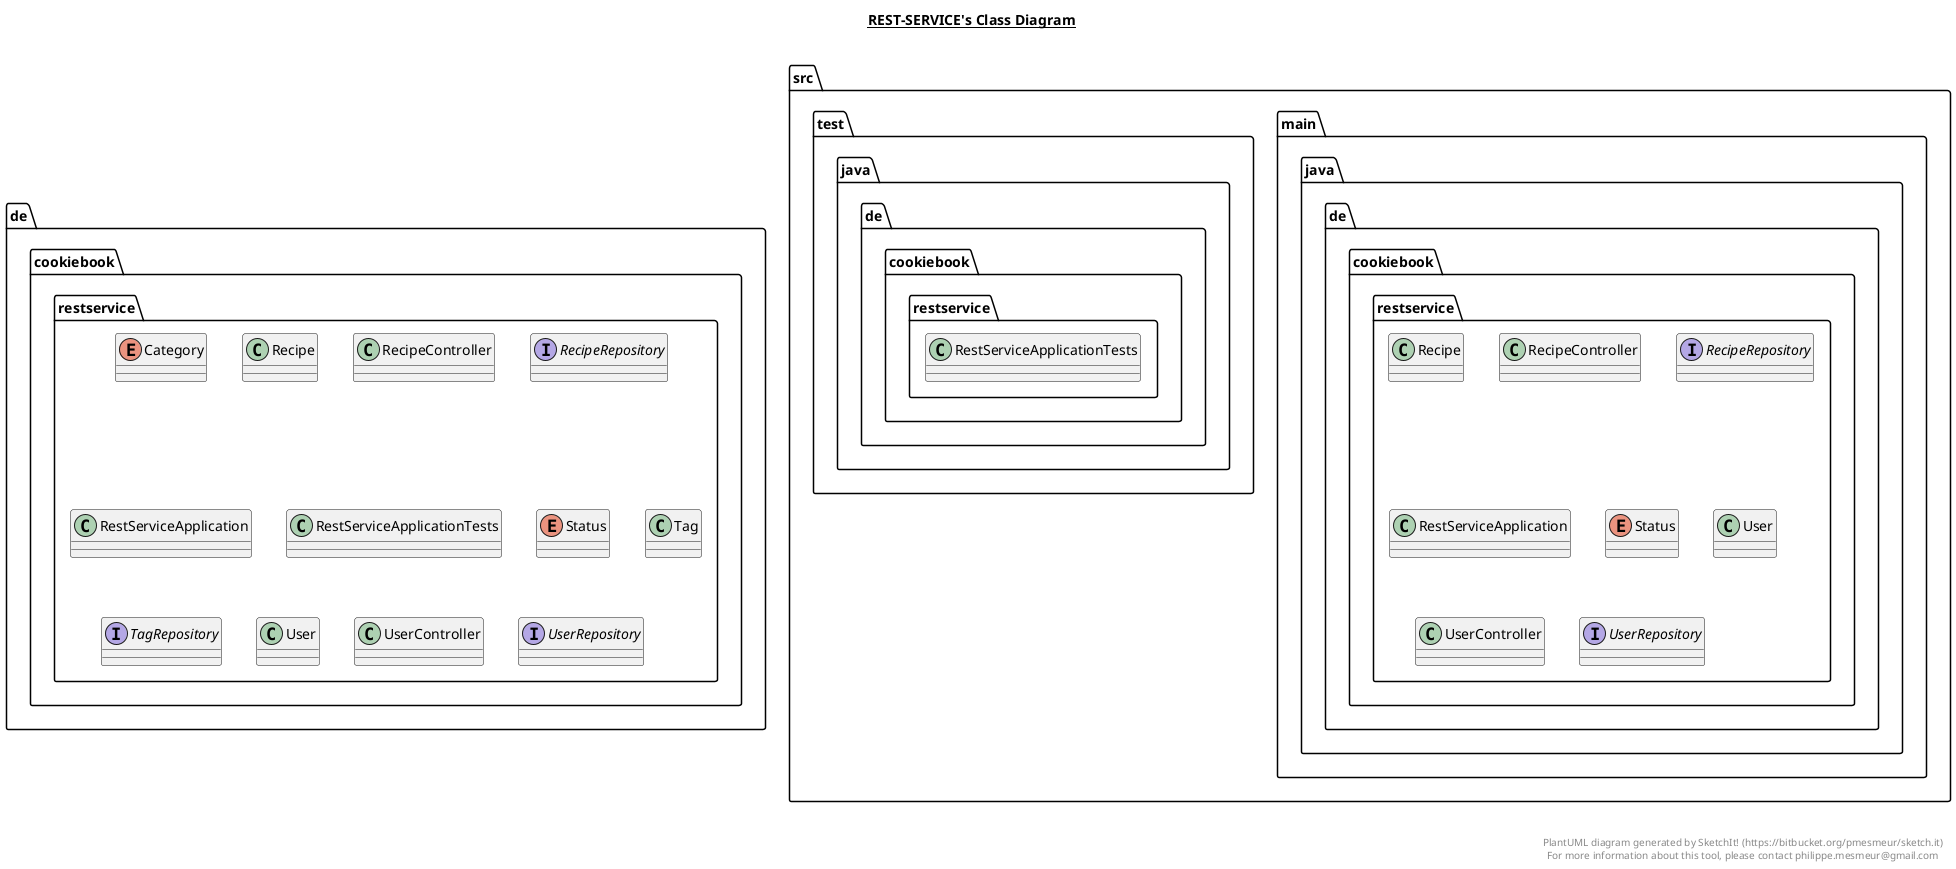 @startuml

title __REST-SERVICE's Class Diagram__\n

  namespace de.cookiebook.restservice {
    enum Category {
    }
  }
  

  namespace de.cookiebook.restservice {
    enum Category {
    }
  }
  

  namespace de.cookiebook.restservice {
    class de.cookiebook.restservice.Recipe {
    }
  }
  

  namespace de.cookiebook.restservice {
    class de.cookiebook.restservice.Recipe {
    }
  }
  

  namespace de.cookiebook.restservice {
    class de.cookiebook.restservice.RecipeController {
    }
  }
  

  namespace de.cookiebook.restservice {
    class de.cookiebook.restservice.RecipeController {
    }
  }
  

  namespace de.cookiebook.restservice {
    interface de.cookiebook.restservice.RecipeRepository {
    }
  }
  

  namespace de.cookiebook.restservice {
    interface de.cookiebook.restservice.RecipeRepository {
    }
  }
  

  namespace de.cookiebook.restservice {
    class de.cookiebook.restservice.RestServiceApplication {
    }
  }
  

  namespace de.cookiebook.restservice {
    class de.cookiebook.restservice.RestServiceApplication {
    }
  }
  

  namespace de.cookiebook.restservice {
    class de.cookiebook.restservice.RestServiceApplicationTests {
    }
  }
  

  namespace de.cookiebook.restservice {
    class de.cookiebook.restservice.RestServiceApplicationTests {
    }
  }
  

  namespace de.cookiebook.restservice {
    enum Status {
    }
  }
  

  namespace de.cookiebook.restservice {
    enum Status {
    }
  }
  

  namespace de.cookiebook.restservice {
    class de.cookiebook.restservice.Tag {
    }
  }
  

  namespace de.cookiebook.restservice {
    class de.cookiebook.restservice.Tag {
    }
  }
  

  namespace de.cookiebook.restservice {
    interface de.cookiebook.restservice.TagRepository {
    }
  }
  

  namespace de.cookiebook.restservice {
    interface de.cookiebook.restservice.TagRepository {
    }
  }
  

  namespace de.cookiebook.restservice {
    class de.cookiebook.restservice.User {
    }
  }
  

  namespace de.cookiebook.restservice {
    class de.cookiebook.restservice.User {
    }
  }
  

  namespace de.cookiebook.restservice {
    class de.cookiebook.restservice.UserController {
    }
  }
  

  namespace de.cookiebook.restservice {
    class de.cookiebook.restservice.UserController {
    }
  }
  

  namespace de.cookiebook.restservice {
    interface de.cookiebook.restservice.UserRepository {
    }
  }
  

  namespace de.cookiebook.restservice {
    interface de.cookiebook.restservice.UserRepository {
    }
  }
  

  namespace src.main.java.de.cookiebook.restservice {
    class src.main.java.de.cookiebook.restservice.Recipe {
    }
  }
  

  namespace src.main.java.de.cookiebook.restservice {
    class src.main.java.de.cookiebook.restservice.RecipeController {
    }
  }
  

  namespace src.main.java.de.cookiebook.restservice {
    interface src.main.java.de.cookiebook.restservice.RecipeRepository {
    }
  }
  

  namespace src.main.java.de.cookiebook.restservice {
    class src.main.java.de.cookiebook.restservice.RestServiceApplication {
    }
  }
  

  namespace src.main.java.de.cookiebook.restservice {
    enum Status {
    }
  }
  

  namespace src.main.java.de.cookiebook.restservice {
    class src.main.java.de.cookiebook.restservice.User {
    }
  }
  

  namespace src.main.java.de.cookiebook.restservice {
    class src.main.java.de.cookiebook.restservice.UserController {
    }
  }
  

  namespace src.main.java.de.cookiebook.restservice {
    interface src.main.java.de.cookiebook.restservice.UserRepository {
    }
  }
  

  namespace src.test.java.de.cookiebook.restservice {
    class src.test.java.de.cookiebook.restservice.RestServiceApplicationTests {
    }
  }
  



right footer


PlantUML diagram generated by SketchIt! (https://bitbucket.org/pmesmeur/sketch.it)
For more information about this tool, please contact philippe.mesmeur@gmail.com
endfooter

@enduml

